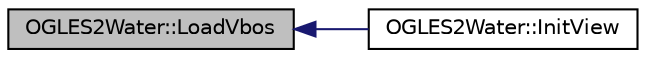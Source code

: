 digraph "OGLES2Water::LoadVbos"
{
  edge [fontname="Helvetica",fontsize="10",labelfontname="Helvetica",labelfontsize="10"];
  node [fontname="Helvetica",fontsize="10",shape=record];
  rankdir="LR";
  Node1 [label="OGLES2Water::LoadVbos",height=0.2,width=0.4,color="black", fillcolor="grey75", style="filled", fontcolor="black"];
  Node1 -> Node2 [dir="back",color="midnightblue",fontsize="10",style="solid"];
  Node2 [label="OGLES2Water::InitView",height=0.2,width=0.4,color="black", fillcolor="white", style="filled",URL="$class_o_g_l_e_s2_water.html#a2da566592e1831ed3d9b4b2d0b400105"];
}
